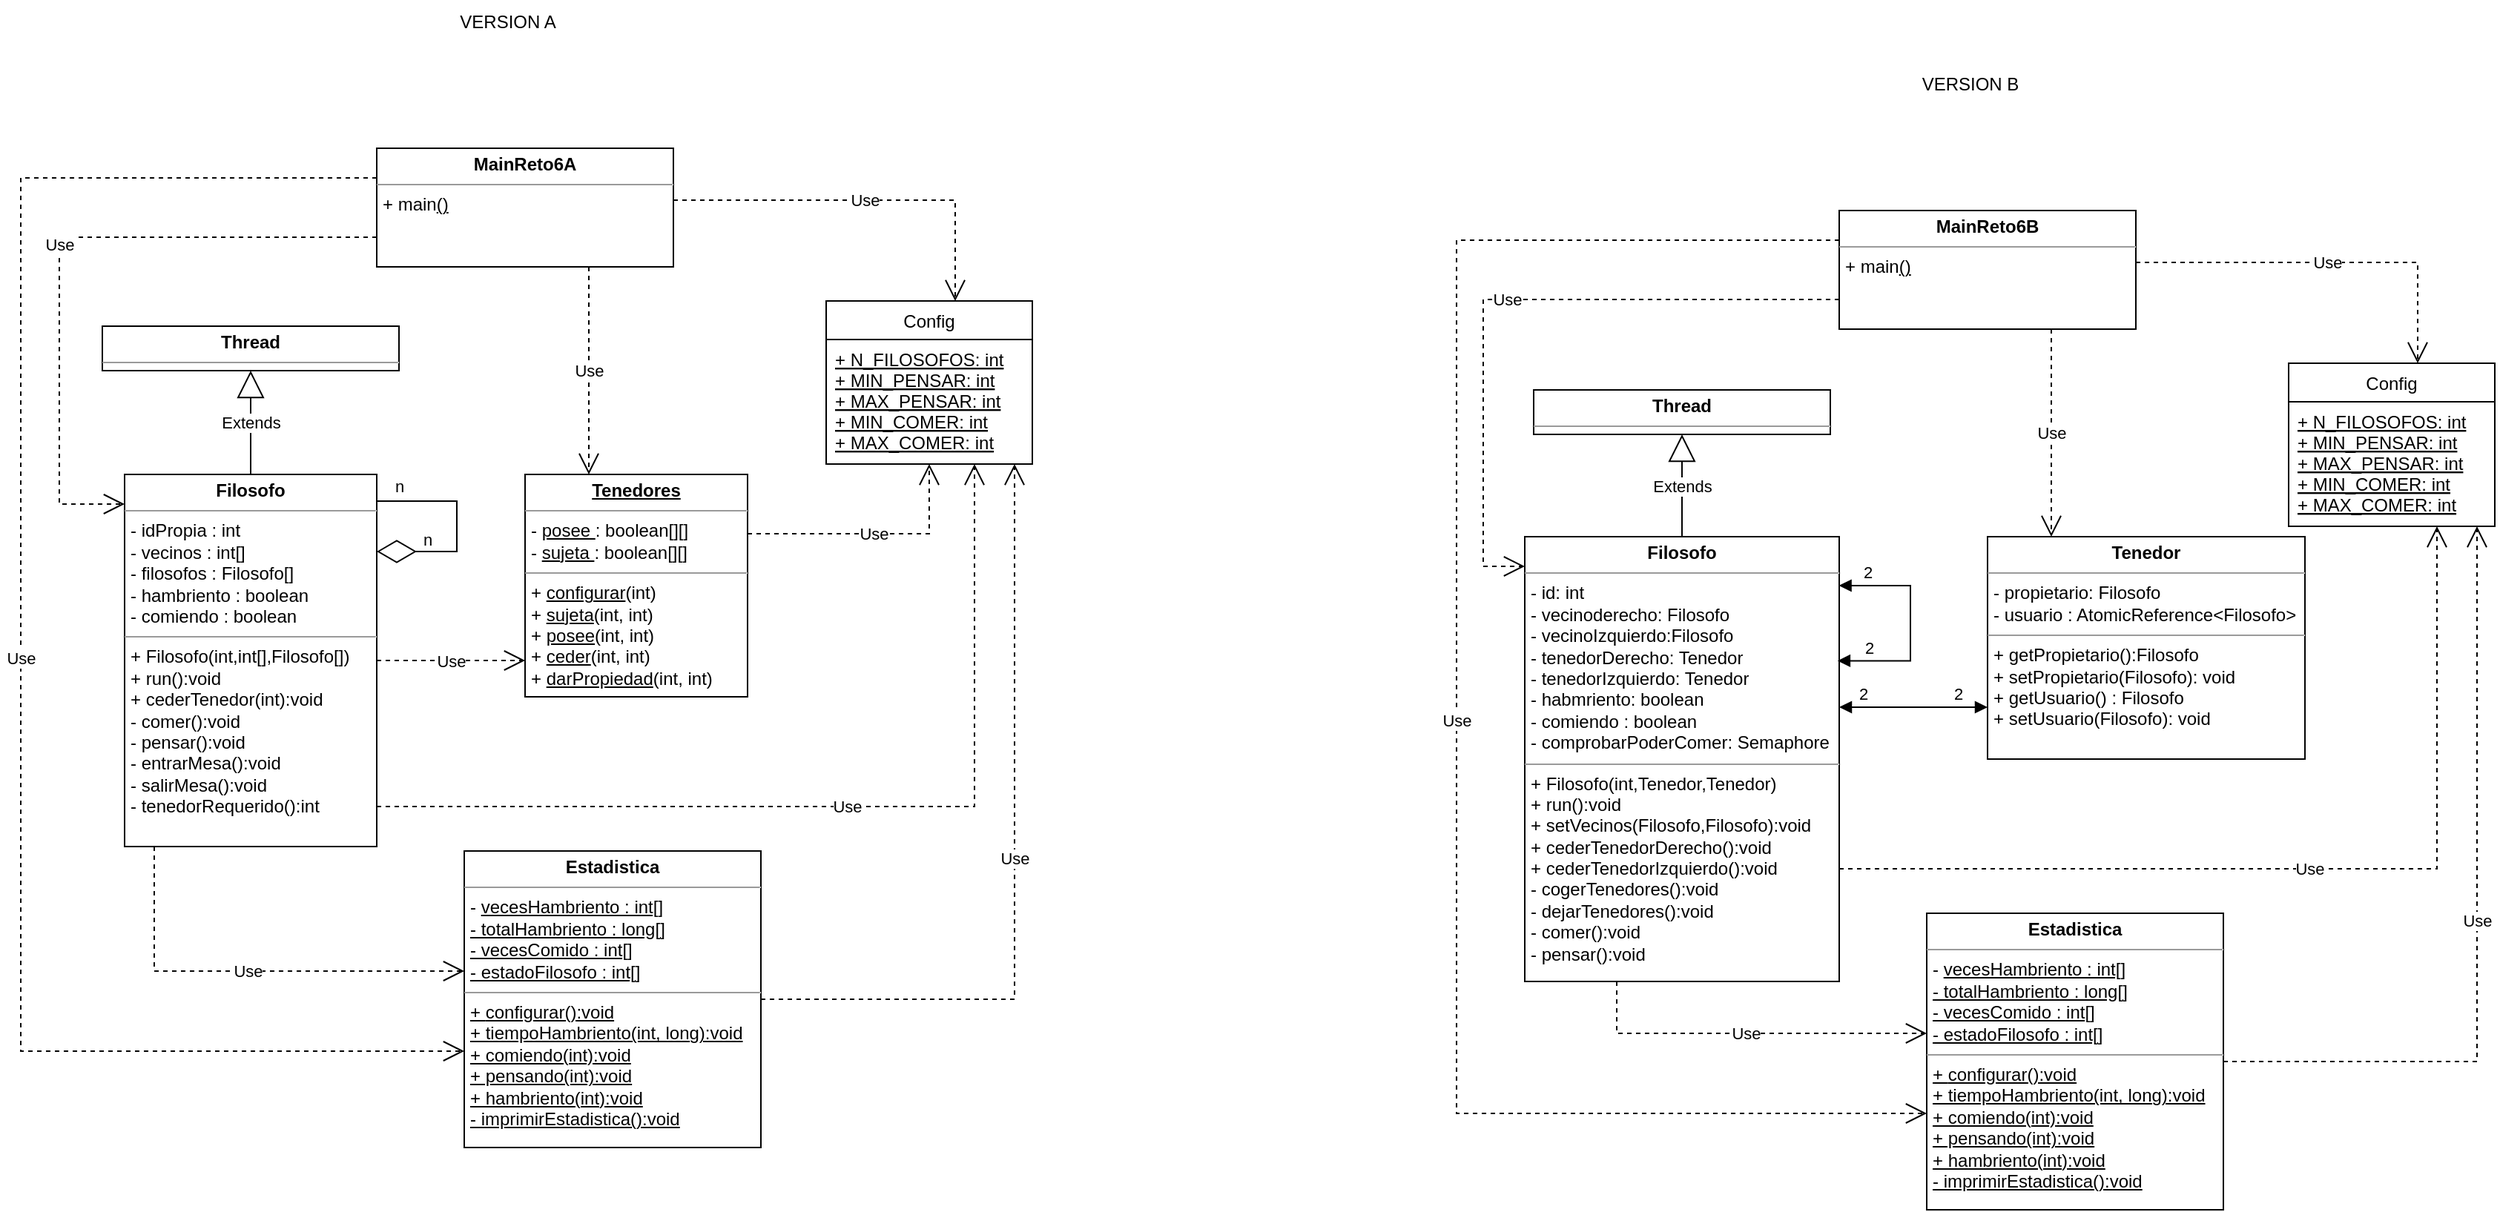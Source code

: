 <mxfile version="20.6.2" type="device"><diagram id="DxKNDRg-YdVuHn2VCEwd" name="Página-1"><mxGraphModel dx="1170" dy="688" grid="0" gridSize="10" guides="0" tooltips="1" connect="1" arrows="1" fold="1" page="1" pageScale="1" pageWidth="5000" pageHeight="5000" math="0" shadow="0"><root><mxCell id="0"/><mxCell id="1" parent="0"/><mxCell id="gJEkNxsxVVQmGKvwAJrS-5" value="&lt;p style=&quot;margin:0px;margin-top:4px;text-align:center;&quot;&gt;&lt;b&gt;Filosofo&lt;/b&gt;&lt;/p&gt;&lt;hr size=&quot;1&quot;&gt;&lt;p style=&quot;margin:0px;margin-left:4px;&quot;&gt;&lt;span style=&quot;background-color: initial;&quot;&gt;-&amp;nbsp;&lt;/span&gt;&lt;span style=&quot;background-color: initial;&quot;&gt;idPropia : int&lt;/span&gt;&lt;br&gt;&lt;/p&gt;&lt;p style=&quot;margin:0px;margin-left:4px;&quot;&gt;- vecinos : int[]&lt;/p&gt;&lt;p style=&quot;margin:0px;margin-left:4px;&quot;&gt;- filosofos : Filosofo[]&lt;/p&gt;&lt;p style=&quot;margin:0px;margin-left:4px;&quot;&gt;- hambriento : boolean&lt;/p&gt;&lt;p style=&quot;margin:0px;margin-left:4px;&quot;&gt;- comiendo : boolean&lt;/p&gt;&lt;hr size=&quot;1&quot;&gt;&lt;p style=&quot;margin:0px;margin-left:4px;&quot;&gt;+&amp;nbsp;&lt;span style=&quot;background-color: initial;&quot;&gt;Filosofo(int,int[],Filosofo[])&lt;/span&gt;&lt;/p&gt;&lt;p style=&quot;margin:0px;margin-left:4px;&quot;&gt;+ run():void&lt;/p&gt;&lt;p style=&quot;margin:0px;margin-left:4px;&quot;&gt;+&amp;nbsp;&lt;span style=&quot;background-color: initial;&quot;&gt;cederTenedor(int):void&lt;/span&gt;&lt;br&gt;&lt;/p&gt;&lt;p style=&quot;margin:0px;margin-left:4px;&quot;&gt;- comer():void&lt;/p&gt;&lt;p style=&quot;margin:0px;margin-left:4px;&quot;&gt;- pensar():void&lt;/p&gt;&lt;p style=&quot;margin:0px;margin-left:4px;&quot;&gt;- entrarMesa():void&lt;/p&gt;&lt;p style=&quot;margin:0px;margin-left:4px;&quot;&gt;- salirMesa():void&lt;/p&gt;&lt;p style=&quot;margin:0px;margin-left:4px;&quot;&gt;- tenedorRequerido():int&lt;/p&gt;" style="verticalAlign=top;align=left;overflow=fill;fontSize=12;fontFamily=Helvetica;html=1;" parent="1" vertex="1"><mxGeometry x="675" y="608" width="170" height="251" as="geometry"/></mxCell><mxCell id="gJEkNxsxVVQmGKvwAJrS-6" value="&lt;p style=&quot;margin:0px;margin-top:4px;text-align:center;&quot;&gt;&lt;b&gt;Estadistica&lt;/b&gt;&lt;/p&gt;&lt;hr size=&quot;1&quot;&gt;&lt;p style=&quot;margin:0px;margin-left:4px;&quot;&gt;&lt;span style=&quot;background-color: initial;&quot;&gt;- &lt;u&gt;vecesHambriento : int[]&lt;/u&gt;&lt;/span&gt;&lt;u&gt;&lt;br&gt;&lt;/u&gt;&lt;/p&gt;&lt;p style=&quot;margin:0px;margin-left:4px;&quot;&gt;&lt;u&gt;- totalHambriento : long[]&lt;/u&gt;&lt;/p&gt;&lt;p style=&quot;margin:0px;margin-left:4px;&quot;&gt;&lt;u&gt;- vecesComido : int[]&lt;/u&gt;&lt;/p&gt;&lt;p style=&quot;margin:0px;margin-left:4px;&quot;&gt;&lt;u style=&quot;background-color: initial;&quot;&gt;- estadoFilosofo : int[]&lt;/u&gt;&lt;br&gt;&lt;/p&gt;&lt;hr size=&quot;1&quot;&gt;&lt;p style=&quot;margin:0px;margin-left:4px;&quot;&gt;&lt;u&gt;+&amp;nbsp;&lt;/u&gt;&lt;span style=&quot;background-color: initial;&quot;&gt;&lt;u&gt;configurar():void&lt;/u&gt;&lt;/span&gt;&lt;/p&gt;&lt;p style=&quot;margin:0px;margin-left:4px;&quot;&gt;&lt;u&gt;+ tiempoHambriento(int, long):void&lt;/u&gt;&lt;/p&gt;&lt;p style=&quot;margin:0px;margin-left:4px;&quot;&gt;&lt;u&gt;+ comiendo(int):void&lt;/u&gt;&lt;/p&gt;&lt;p style=&quot;margin:0px;margin-left:4px;&quot;&gt;&lt;u&gt;+ pensando(int):void&lt;/u&gt;&lt;/p&gt;&lt;p style=&quot;margin:0px;margin-left:4px;&quot;&gt;&lt;u&gt;+ hambriento(int):void&lt;/u&gt;&lt;/p&gt;&lt;p style=&quot;margin:0px;margin-left:4px;&quot;&gt;&lt;u&gt;- imprimirEstadistica():void&lt;/u&gt;&lt;/p&gt;" style="verticalAlign=top;align=left;overflow=fill;fontSize=12;fontFamily=Helvetica;html=1;" parent="1" vertex="1"><mxGeometry x="904" y="862" width="200" height="200" as="geometry"/></mxCell><mxCell id="gJEkNxsxVVQmGKvwAJrS-7" value="&lt;p style=&quot;margin:0px;margin-top:4px;text-align:center;&quot;&gt;&lt;b&gt;Thread&lt;/b&gt;&lt;/p&gt;&lt;hr size=&quot;1&quot;&gt;&lt;p style=&quot;margin:0px;margin-left:4px;&quot;&gt;&lt;br&gt;&lt;/p&gt;" style="verticalAlign=top;align=left;overflow=fill;fontSize=12;fontFamily=Helvetica;html=1;" parent="1" vertex="1"><mxGeometry x="660" y="508" width="200" height="30" as="geometry"/></mxCell><mxCell id="gJEkNxsxVVQmGKvwAJrS-8" value="Extends" style="endArrow=block;endSize=16;endFill=0;html=1;rounded=0;" parent="1" source="gJEkNxsxVVQmGKvwAJrS-5" target="gJEkNxsxVVQmGKvwAJrS-7" edge="1"><mxGeometry width="160" relative="1" as="geometry"><mxPoint x="665" y="578" as="sourcePoint"/><mxPoint x="825" y="578" as="targetPoint"/></mxGeometry></mxCell><mxCell id="gJEkNxsxVVQmGKvwAJrS-10" value="Config" style="swimlane;fontStyle=0;childLayout=stackLayout;horizontal=1;startSize=26;fillColor=none;horizontalStack=0;resizeParent=1;resizeParentMax=0;resizeLast=0;collapsible=1;marginBottom=0;" parent="1" vertex="1"><mxGeometry x="1148" y="491" width="139" height="110" as="geometry"/></mxCell><mxCell id="gJEkNxsxVVQmGKvwAJrS-11" value="+ N_FILOSOFOS: int&#10;+ MIN_PENSAR: int&#10;+ MAX_PENSAR: int&#10;+ MIN_COMER: int&#10;+ MAX_COMER: int&#10;" style="text;strokeColor=none;fillColor=none;align=left;verticalAlign=top;spacingLeft=4;spacingRight=4;overflow=hidden;rotatable=0;points=[[0,0.5],[1,0.5]];portConstraint=eastwest;fontStyle=4" parent="gJEkNxsxVVQmGKvwAJrS-10" vertex="1"><mxGeometry y="26" width="139" height="84" as="geometry"/></mxCell><mxCell id="gJEkNxsxVVQmGKvwAJrS-15" value="&lt;p style=&quot;margin:0px;margin-top:4px;text-align:center;&quot;&gt;&lt;b&gt;MainReto6A&lt;/b&gt;&lt;/p&gt;&lt;hr size=&quot;1&quot;&gt;&lt;p style=&quot;margin:0px;margin-left:4px;&quot;&gt;&lt;span style=&quot;background-color: initial;&quot;&gt;+ main&lt;u&gt;()&lt;/u&gt;&lt;/span&gt;&lt;/p&gt;" style="verticalAlign=top;align=left;overflow=fill;fontSize=12;fontFamily=Helvetica;html=1;" parent="1" vertex="1"><mxGeometry x="845" y="388" width="200" height="80" as="geometry"/></mxCell><mxCell id="gJEkNxsxVVQmGKvwAJrS-16" value="&lt;p style=&quot;margin:0px;margin-top:4px;text-align:center;&quot;&gt;&lt;b&gt;&lt;u&gt;Tenedores&lt;/u&gt;&lt;/b&gt;&lt;/p&gt;&lt;hr size=&quot;1&quot;&gt;&lt;p style=&quot;margin:0px;margin-left:4px;&quot;&gt;&lt;span style=&quot;background-color: initial;&quot;&gt;-&amp;nbsp;&lt;/span&gt;&lt;span style=&quot;background-color: initial;&quot;&gt;&lt;u&gt;posee &lt;/u&gt;: boolean[][]&lt;/span&gt;&lt;br&gt;&lt;/p&gt;&lt;p style=&quot;margin:0px;margin-left:4px;&quot;&gt;- &lt;u&gt;sujeta &lt;/u&gt;: boolean[][]&lt;/p&gt;&lt;hr size=&quot;1&quot;&gt;&lt;p style=&quot;margin:0px;margin-left:4px;&quot;&gt;+&amp;nbsp;&lt;span style=&quot;background-color: initial;&quot;&gt;&lt;u&gt;configurar&lt;/u&gt;(int)&lt;/span&gt;&lt;br&gt;&lt;/p&gt;&lt;p style=&quot;margin:0px;margin-left:4px;&quot;&gt;+ &lt;u&gt;sujeta&lt;/u&gt;(int, int)&lt;/p&gt;&lt;p style=&quot;margin:0px;margin-left:4px;&quot;&gt;+ &lt;u&gt;posee&lt;/u&gt;(int, int)&lt;/p&gt;&lt;p style=&quot;margin:0px;margin-left:4px;&quot;&gt;+ &lt;u&gt;ceder&lt;/u&gt;(int, int)&lt;/p&gt;&lt;p style=&quot;margin:0px;margin-left:4px;&quot;&gt;+ &lt;u&gt;darPropiedad&lt;/u&gt;(int, int)&lt;/p&gt;" style="verticalAlign=top;align=left;overflow=fill;fontSize=12;fontFamily=Helvetica;html=1;" parent="1" vertex="1"><mxGeometry x="945" y="608" width="150" height="150" as="geometry"/></mxCell><mxCell id="gJEkNxsxVVQmGKvwAJrS-17" value="Use" style="endArrow=open;endSize=12;dashed=1;html=1;rounded=0;edgeStyle=orthogonalEdgeStyle;" parent="1" source="gJEkNxsxVVQmGKvwAJrS-15" target="gJEkNxsxVVQmGKvwAJrS-5" edge="1"><mxGeometry width="160" relative="1" as="geometry"><mxPoint x="765" y="558" as="sourcePoint"/><mxPoint x="925" y="558" as="targetPoint"/><Array as="points"><mxPoint x="631" y="448"/><mxPoint x="631" y="628"/></Array></mxGeometry></mxCell><mxCell id="gJEkNxsxVVQmGKvwAJrS-23" value="Use" style="endArrow=open;endSize=12;dashed=1;html=1;rounded=0;edgeStyle=orthogonalEdgeStyle;" parent="1" source="gJEkNxsxVVQmGKvwAJrS-15" target="gJEkNxsxVVQmGKvwAJrS-10" edge="1"><mxGeometry width="160" relative="1" as="geometry"><mxPoint x="855" y="423" as="sourcePoint"/><mxPoint x="685" y="638" as="targetPoint"/><Array as="points"><mxPoint x="1235" y="423"/></Array></mxGeometry></mxCell><mxCell id="gJEkNxsxVVQmGKvwAJrS-24" value="Use" style="endArrow=open;endSize=12;dashed=1;html=1;rounded=0;edgeStyle=orthogonalEdgeStyle;" parent="1" source="gJEkNxsxVVQmGKvwAJrS-16" target="gJEkNxsxVVQmGKvwAJrS-10" edge="1"><mxGeometry width="160" relative="1" as="geometry"><mxPoint x="1055" y="433" as="sourcePoint"/><mxPoint x="1245" y="608" as="targetPoint"/><Array as="points"><mxPoint x="1165" y="648"/><mxPoint x="1165" y="648"/></Array></mxGeometry></mxCell><mxCell id="gJEkNxsxVVQmGKvwAJrS-25" value="Use" style="endArrow=open;endSize=12;dashed=1;html=1;rounded=0;edgeStyle=orthogonalEdgeStyle;jumpStyle=arc;jumpSize=13;" parent="1" source="gJEkNxsxVVQmGKvwAJrS-5" target="gJEkNxsxVVQmGKvwAJrS-10" edge="1"><mxGeometry width="160" relative="1" as="geometry"><mxPoint x="855" y="408" as="sourcePoint"/><mxPoint x="960" y="868" as="targetPoint"/><Array as="points"><mxPoint x="1248" y="832"/></Array></mxGeometry></mxCell><mxCell id="gJEkNxsxVVQmGKvwAJrS-31" value="Use" style="endArrow=open;endSize=12;dashed=1;html=1;rounded=0;edgeStyle=orthogonalEdgeStyle;jumpStyle=arc;jumpSize=13;" parent="1" source="gJEkNxsxVVQmGKvwAJrS-5" target="gJEkNxsxVVQmGKvwAJrS-6" edge="1"><mxGeometry width="160" relative="1" as="geometry"><mxPoint x="770" y="818" as="sourcePoint"/><mxPoint x="1285" y="748" as="targetPoint"/><Array as="points"><mxPoint x="695" y="943"/></Array></mxGeometry></mxCell><mxCell id="gJEkNxsxVVQmGKvwAJrS-32" value="Use" style="endArrow=open;endSize=12;dashed=1;html=1;rounded=0;edgeStyle=orthogonalEdgeStyle;" parent="1" source="gJEkNxsxVVQmGKvwAJrS-15" target="gJEkNxsxVVQmGKvwAJrS-6" edge="1"><mxGeometry width="160" relative="1" as="geometry"><mxPoint x="855" y="408" as="sourcePoint"/><mxPoint x="960" y="868" as="targetPoint"/><Array as="points"><mxPoint x="605" y="408"/><mxPoint x="605" y="997"/></Array></mxGeometry></mxCell><mxCell id="gJEkNxsxVVQmGKvwAJrS-34" value="Use" style="endArrow=open;endSize=12;dashed=1;html=1;rounded=0;edgeStyle=orthogonalEdgeStyle;" parent="1" source="gJEkNxsxVVQmGKvwAJrS-15" target="gJEkNxsxVVQmGKvwAJrS-16" edge="1"><mxGeometry width="160" relative="1" as="geometry"><mxPoint x="855" y="458" as="sourcePoint"/><mxPoint x="685" y="638" as="targetPoint"/><Array as="points"><mxPoint x="988" y="531"/><mxPoint x="988" y="531"/></Array></mxGeometry></mxCell><mxCell id="rEpbnj9NllXqws-x8BRm-2" value="Use" style="endArrow=open;endSize=12;dashed=1;html=1;rounded=0;edgeStyle=orthogonalEdgeStyle;jumpStyle=arc;jumpSize=13;" parent="1" source="gJEkNxsxVVQmGKvwAJrS-5" target="gJEkNxsxVVQmGKvwAJrS-16" edge="1"><mxGeometry width="160" relative="1" as="geometry"><mxPoint x="770" y="869" as="sourcePoint"/><mxPoint x="1285" y="611" as="targetPoint"/><Array as="points"><mxPoint x="933" y="734"/><mxPoint x="933" y="734"/></Array></mxGeometry></mxCell><mxCell id="rEpbnj9NllXqws-x8BRm-3" value="Use" style="endArrow=open;endSize=12;dashed=1;html=1;rounded=0;edgeStyle=orthogonalEdgeStyle;jumpStyle=arc;jumpSize=13;" parent="1" source="gJEkNxsxVVQmGKvwAJrS-6" target="gJEkNxsxVVQmGKvwAJrS-10" edge="1"><mxGeometry width="160" relative="1" as="geometry"><mxPoint x="705" y="869" as="sourcePoint"/><mxPoint x="914" y="953" as="targetPoint"/><Array as="points"><mxPoint x="1275" y="962"/></Array></mxGeometry></mxCell><mxCell id="rEpbnj9NllXqws-x8BRm-4" value="" style="endArrow=diamondThin;endFill=0;endSize=24;html=1;rounded=0;edgeStyle=orthogonalEdgeStyle;" parent="1" source="gJEkNxsxVVQmGKvwAJrS-5" target="gJEkNxsxVVQmGKvwAJrS-5" edge="1"><mxGeometry width="160" relative="1" as="geometry"><mxPoint x="905" y="619" as="sourcePoint"/><mxPoint x="1212" y="661" as="targetPoint"/><Array as="points"><mxPoint x="899" y="626"/><mxPoint x="899" y="660"/></Array></mxGeometry></mxCell><mxCell id="rEpbnj9NllXqws-x8BRm-5" value="n" style="edgeLabel;html=1;align=center;verticalAlign=middle;resizable=0;points=[];" parent="rEpbnj9NllXqws-x8BRm-4" vertex="1" connectable="0"><mxGeometry x="-0.789" y="1" relative="1" as="geometry"><mxPoint y="-9" as="offset"/></mxGeometry></mxCell><mxCell id="rEpbnj9NllXqws-x8BRm-6" value="n" style="edgeLabel;html=1;align=center;verticalAlign=middle;resizable=0;points=[];" parent="1" vertex="1" connectable="0"><mxGeometry x="869.857" y="626" as="geometry"><mxPoint x="9" y="26" as="offset"/></mxGeometry></mxCell><mxCell id="X7F7i3Olj2WCObWBIxx8-1" value="VERSION A" style="text;html=1;strokeColor=none;fillColor=none;align=center;verticalAlign=middle;whiteSpace=wrap;rounded=0;" vertex="1" parent="1"><mxGeometry x="863" y="288" width="141" height="30" as="geometry"/></mxCell><mxCell id="X7F7i3Olj2WCObWBIxx8-2" value="&lt;p style=&quot;margin:0px;margin-top:4px;text-align:center;&quot;&gt;&lt;b&gt;Filosofo&lt;/b&gt;&lt;/p&gt;&lt;hr size=&quot;1&quot;&gt;&lt;p style=&quot;margin:0px;margin-left:4px;&quot;&gt;&lt;span style=&quot;background-color: initial;&quot;&gt;-&amp;nbsp;&lt;/span&gt;&lt;span style=&quot;background-color: initial;&quot;&gt;id: int&lt;/span&gt;&lt;br&gt;&lt;/p&gt;&lt;p style=&quot;margin:0px;margin-left:4px;&quot;&gt;- vecinoderecho: Filosofo&lt;/p&gt;&lt;p style=&quot;margin:0px;margin-left:4px;&quot;&gt;- vecinoIzquierdo:Filosofo&lt;/p&gt;&lt;p style=&quot;margin:0px;margin-left:4px;&quot;&gt;- tenedorDerecho: Tenedor&lt;/p&gt;&lt;p style=&quot;margin:0px;margin-left:4px;&quot;&gt;- tenedorIzquierdo: Tenedor&lt;/p&gt;&lt;p style=&quot;margin:0px;margin-left:4px;&quot;&gt;- habmriento: boolean&lt;/p&gt;&lt;p style=&quot;margin:0px;margin-left:4px;&quot;&gt;- comiendo : boolean&lt;/p&gt;&lt;p style=&quot;margin:0px;margin-left:4px;&quot;&gt;- comprobarPoderComer: Semaphore&lt;/p&gt;&lt;hr size=&quot;1&quot;&gt;&lt;p style=&quot;margin:0px;margin-left:4px;&quot;&gt;+&amp;nbsp;&lt;span style=&quot;background-color: initial;&quot;&gt;Filosofo(int,Tenedor,Tenedor)&lt;/span&gt;&lt;/p&gt;&lt;p style=&quot;margin:0px;margin-left:4px;&quot;&gt;+ run():void&lt;/p&gt;&lt;p style=&quot;margin:0px;margin-left:4px;&quot;&gt;+ setVecinos(Filosofo,Filosofo):void&lt;/p&gt;&lt;p style=&quot;margin:0px;margin-left:4px;&quot;&gt;+&amp;nbsp;&lt;span style=&quot;background-color: initial;&quot;&gt;cederTenedorDerecho():void&lt;/span&gt;&lt;br&gt;&lt;/p&gt;&lt;p style=&quot;margin:0px;margin-left:4px;&quot;&gt;&lt;span style=&quot;background-color: initial;&quot;&gt;+ cederTenedorIzquierdo():void&lt;/span&gt;&lt;/p&gt;&lt;p style=&quot;margin:0px;margin-left:4px;&quot;&gt;- cogerTenedores():void&lt;/p&gt;&lt;p style=&quot;margin:0px;margin-left:4px;&quot;&gt;- dejarTenedores():void&lt;/p&gt;&lt;p style=&quot;margin:0px;margin-left:4px;&quot;&gt;- comer():void&lt;/p&gt;&lt;p style=&quot;margin:0px;margin-left:4px;&quot;&gt;- pensar():void&lt;/p&gt;" style="verticalAlign=top;align=left;overflow=fill;fontSize=12;fontFamily=Helvetica;html=1;" vertex="1" parent="1"><mxGeometry x="1619" y="650" width="212" height="300" as="geometry"/></mxCell><mxCell id="X7F7i3Olj2WCObWBIxx8-3" value="&lt;p style=&quot;margin:0px;margin-top:4px;text-align:center;&quot;&gt;&lt;b&gt;Estadistica&lt;/b&gt;&lt;/p&gt;&lt;hr size=&quot;1&quot;&gt;&lt;p style=&quot;margin:0px;margin-left:4px;&quot;&gt;&lt;span style=&quot;background-color: initial;&quot;&gt;- &lt;u&gt;vecesHambriento : int[]&lt;/u&gt;&lt;/span&gt;&lt;u&gt;&lt;br&gt;&lt;/u&gt;&lt;/p&gt;&lt;p style=&quot;margin:0px;margin-left:4px;&quot;&gt;&lt;u&gt;- totalHambriento : long[]&lt;/u&gt;&lt;/p&gt;&lt;p style=&quot;margin:0px;margin-left:4px;&quot;&gt;&lt;u&gt;- vecesComido : int[]&lt;/u&gt;&lt;/p&gt;&lt;p style=&quot;margin:0px;margin-left:4px;&quot;&gt;&lt;u style=&quot;background-color: initial;&quot;&gt;- estadoFilosofo : int[]&lt;/u&gt;&lt;br&gt;&lt;/p&gt;&lt;hr size=&quot;1&quot;&gt;&lt;p style=&quot;margin:0px;margin-left:4px;&quot;&gt;&lt;u&gt;+&amp;nbsp;&lt;/u&gt;&lt;span style=&quot;background-color: initial;&quot;&gt;&lt;u&gt;configurar():void&lt;/u&gt;&lt;/span&gt;&lt;/p&gt;&lt;p style=&quot;margin:0px;margin-left:4px;&quot;&gt;&lt;u&gt;+ tiempoHambriento(int, long):void&lt;/u&gt;&lt;/p&gt;&lt;p style=&quot;margin:0px;margin-left:4px;&quot;&gt;&lt;u&gt;+ comiendo(int):void&lt;/u&gt;&lt;/p&gt;&lt;p style=&quot;margin:0px;margin-left:4px;&quot;&gt;&lt;u&gt;+ pensando(int):void&lt;/u&gt;&lt;/p&gt;&lt;p style=&quot;margin:0px;margin-left:4px;&quot;&gt;&lt;u&gt;+ hambriento(int):void&lt;/u&gt;&lt;/p&gt;&lt;p style=&quot;margin:0px;margin-left:4px;&quot;&gt;&lt;u&gt;- imprimirEstadistica():void&lt;/u&gt;&lt;/p&gt;" style="verticalAlign=top;align=left;overflow=fill;fontSize=12;fontFamily=Helvetica;html=1;" vertex="1" parent="1"><mxGeometry x="1890" y="904" width="200" height="200" as="geometry"/></mxCell><mxCell id="X7F7i3Olj2WCObWBIxx8-4" value="&lt;p style=&quot;margin:0px;margin-top:4px;text-align:center;&quot;&gt;&lt;b&gt;Thread&lt;/b&gt;&lt;/p&gt;&lt;hr size=&quot;1&quot;&gt;&lt;p style=&quot;margin:0px;margin-left:4px;&quot;&gt;&lt;br&gt;&lt;/p&gt;" style="verticalAlign=top;align=left;overflow=fill;fontSize=12;fontFamily=Helvetica;html=1;" vertex="1" parent="1"><mxGeometry x="1625" y="551" width="200" height="30" as="geometry"/></mxCell><mxCell id="X7F7i3Olj2WCObWBIxx8-5" value="Extends" style="endArrow=block;endSize=16;endFill=0;html=1;rounded=0;" edge="1" parent="1" source="X7F7i3Olj2WCObWBIxx8-2" target="X7F7i3Olj2WCObWBIxx8-4"><mxGeometry width="160" relative="1" as="geometry"><mxPoint x="1651" y="620" as="sourcePoint"/><mxPoint x="1811" y="620" as="targetPoint"/></mxGeometry></mxCell><mxCell id="X7F7i3Olj2WCObWBIxx8-6" value="Config" style="swimlane;fontStyle=0;childLayout=stackLayout;horizontal=1;startSize=26;fillColor=none;horizontalStack=0;resizeParent=1;resizeParentMax=0;resizeLast=0;collapsible=1;marginBottom=0;" vertex="1" parent="1"><mxGeometry x="2134" y="533" width="139" height="110" as="geometry"/></mxCell><mxCell id="X7F7i3Olj2WCObWBIxx8-7" value="+ N_FILOSOFOS: int&#10;+ MIN_PENSAR: int&#10;+ MAX_PENSAR: int&#10;+ MIN_COMER: int&#10;+ MAX_COMER: int&#10;" style="text;strokeColor=none;fillColor=none;align=left;verticalAlign=top;spacingLeft=4;spacingRight=4;overflow=hidden;rotatable=0;points=[[0,0.5],[1,0.5]];portConstraint=eastwest;fontStyle=4" vertex="1" parent="X7F7i3Olj2WCObWBIxx8-6"><mxGeometry y="26" width="139" height="84" as="geometry"/></mxCell><mxCell id="X7F7i3Olj2WCObWBIxx8-8" value="&lt;p style=&quot;margin:0px;margin-top:4px;text-align:center;&quot;&gt;&lt;b&gt;MainReto6B&lt;/b&gt;&lt;/p&gt;&lt;hr size=&quot;1&quot;&gt;&lt;p style=&quot;margin:0px;margin-left:4px;&quot;&gt;&lt;span style=&quot;background-color: initial;&quot;&gt;+ main&lt;u&gt;()&lt;/u&gt;&lt;/span&gt;&lt;/p&gt;" style="verticalAlign=top;align=left;overflow=fill;fontSize=12;fontFamily=Helvetica;html=1;" vertex="1" parent="1"><mxGeometry x="1831" y="430" width="200" height="80" as="geometry"/></mxCell><mxCell id="X7F7i3Olj2WCObWBIxx8-9" value="&lt;p style=&quot;margin:0px;margin-top:4px;text-align:center;&quot;&gt;&lt;b&gt;Tenedor&lt;/b&gt;&lt;/p&gt;&lt;hr size=&quot;1&quot;&gt;&lt;p style=&quot;margin:0px;margin-left:4px;&quot;&gt;&lt;span style=&quot;background-color: initial;&quot;&gt;-&amp;nbsp;&lt;/span&gt;&lt;span style=&quot;background-color: initial;&quot;&gt;propietario: Filosofo&lt;/span&gt;&lt;br&gt;&lt;/p&gt;&lt;p style=&quot;margin:0px;margin-left:4px;&quot;&gt;- usuario&amp;nbsp;: AtomicReference&amp;lt;Filosofo&amp;gt;&lt;/p&gt;&lt;hr size=&quot;1&quot;&gt;&lt;p style=&quot;margin:0px;margin-left:4px;&quot;&gt;+&amp;nbsp;&lt;span style=&quot;background-color: initial;&quot;&gt;getPropietario():Filosofo&lt;/span&gt;&lt;/p&gt;&lt;p style=&quot;margin:0px;margin-left:4px;&quot;&gt;+ setPropietario(Filosofo): void&lt;/p&gt;&lt;p style=&quot;margin:0px;margin-left:4px;&quot;&gt;+ getUsuario() : Filosofo&lt;/p&gt;&lt;p style=&quot;margin:0px;margin-left:4px;&quot;&gt;+ setUsuario(Filosofo): void&lt;/p&gt;" style="verticalAlign=top;align=left;overflow=fill;fontSize=12;fontFamily=Helvetica;html=1;" vertex="1" parent="1"><mxGeometry x="1931" y="650" width="214" height="150" as="geometry"/></mxCell><mxCell id="X7F7i3Olj2WCObWBIxx8-10" value="Use" style="endArrow=open;endSize=12;dashed=1;html=1;rounded=0;edgeStyle=orthogonalEdgeStyle;" edge="1" parent="1" source="X7F7i3Olj2WCObWBIxx8-8" target="X7F7i3Olj2WCObWBIxx8-2"><mxGeometry width="160" relative="1" as="geometry"><mxPoint x="1751" y="600" as="sourcePoint"/><mxPoint x="1911" y="600" as="targetPoint"/><Array as="points"><mxPoint x="1591" y="490"/><mxPoint x="1591" y="670"/></Array></mxGeometry></mxCell><mxCell id="X7F7i3Olj2WCObWBIxx8-11" value="Use" style="endArrow=open;endSize=12;dashed=1;html=1;rounded=0;edgeStyle=orthogonalEdgeStyle;" edge="1" parent="1" source="X7F7i3Olj2WCObWBIxx8-8" target="X7F7i3Olj2WCObWBIxx8-6"><mxGeometry width="160" relative="1" as="geometry"><mxPoint x="1841" y="465" as="sourcePoint"/><mxPoint x="1671" y="680" as="targetPoint"/><Array as="points"><mxPoint x="2221" y="465"/></Array></mxGeometry></mxCell><mxCell id="X7F7i3Olj2WCObWBIxx8-13" value="Use" style="endArrow=open;endSize=12;dashed=1;html=1;rounded=0;edgeStyle=orthogonalEdgeStyle;jumpStyle=arc;jumpSize=13;" edge="1" parent="1" source="X7F7i3Olj2WCObWBIxx8-2" target="X7F7i3Olj2WCObWBIxx8-6"><mxGeometry width="160" relative="1" as="geometry"><mxPoint x="1841" y="450" as="sourcePoint"/><mxPoint x="1946" y="910" as="targetPoint"/><Array as="points"><mxPoint x="2234" y="874"/></Array></mxGeometry></mxCell><mxCell id="X7F7i3Olj2WCObWBIxx8-14" value="Use" style="endArrow=open;endSize=12;dashed=1;html=1;rounded=0;edgeStyle=orthogonalEdgeStyle;jumpStyle=arc;jumpSize=13;" edge="1" parent="1" source="X7F7i3Olj2WCObWBIxx8-2" target="X7F7i3Olj2WCObWBIxx8-3"><mxGeometry width="160" relative="1" as="geometry"><mxPoint x="1756" y="860" as="sourcePoint"/><mxPoint x="2271" y="790" as="targetPoint"/><Array as="points"><mxPoint x="1681" y="985"/></Array></mxGeometry></mxCell><mxCell id="X7F7i3Olj2WCObWBIxx8-15" value="Use" style="endArrow=open;endSize=12;dashed=1;html=1;rounded=0;edgeStyle=orthogonalEdgeStyle;" edge="1" parent="1" source="X7F7i3Olj2WCObWBIxx8-8" target="X7F7i3Olj2WCObWBIxx8-3"><mxGeometry width="160" relative="1" as="geometry"><mxPoint x="1841" y="450" as="sourcePoint"/><mxPoint x="1946" y="910" as="targetPoint"/><Array as="points"><mxPoint x="1573" y="450"/><mxPoint x="1573" y="1039"/></Array></mxGeometry></mxCell><mxCell id="X7F7i3Olj2WCObWBIxx8-16" value="Use" style="endArrow=open;endSize=12;dashed=1;html=1;rounded=0;edgeStyle=orthogonalEdgeStyle;" edge="1" parent="1" source="X7F7i3Olj2WCObWBIxx8-8" target="X7F7i3Olj2WCObWBIxx8-9"><mxGeometry width="160" relative="1" as="geometry"><mxPoint x="1841" y="500" as="sourcePoint"/><mxPoint x="1671" y="680" as="targetPoint"/><Array as="points"><mxPoint x="1974" y="573"/><mxPoint x="1974" y="573"/></Array></mxGeometry></mxCell><mxCell id="X7F7i3Olj2WCObWBIxx8-18" value="Use" style="endArrow=open;endSize=12;dashed=1;html=1;rounded=0;edgeStyle=orthogonalEdgeStyle;jumpStyle=arc;jumpSize=13;" edge="1" parent="1" source="X7F7i3Olj2WCObWBIxx8-3" target="X7F7i3Olj2WCObWBIxx8-6"><mxGeometry width="160" relative="1" as="geometry"><mxPoint x="1691" y="911" as="sourcePoint"/><mxPoint x="1900" y="995" as="targetPoint"/><Array as="points"><mxPoint x="2261" y="1004"/></Array></mxGeometry></mxCell><mxCell id="X7F7i3Olj2WCObWBIxx8-22" value="VERSION B" style="text;html=1;strokeColor=none;fillColor=none;align=center;verticalAlign=middle;whiteSpace=wrap;rounded=0;" vertex="1" parent="1"><mxGeometry x="1849" y="330" width="141" height="30" as="geometry"/></mxCell><mxCell id="X7F7i3Olj2WCObWBIxx8-24" value="" style="endArrow=block;startArrow=block;endFill=1;startFill=1;html=1;rounded=0;edgeStyle=orthogonalEdgeStyle;exitX=0.999;exitY=0.11;exitDx=0;exitDy=0;exitPerimeter=0;entryX=0.995;entryY=0.279;entryDx=0;entryDy=0;entryPerimeter=0;" edge="1" parent="1" source="X7F7i3Olj2WCObWBIxx8-2" target="X7F7i3Olj2WCObWBIxx8-2"><mxGeometry width="160" relative="1" as="geometry"><mxPoint x="1879" y="902" as="sourcePoint"/><mxPoint x="1884" y="738" as="targetPoint"/><Array as="points"><mxPoint x="1879" y="683"/><mxPoint x="1879" y="734"/></Array></mxGeometry></mxCell><mxCell id="X7F7i3Olj2WCObWBIxx8-25" value="2&lt;br&gt;" style="edgeLabel;html=1;align=center;verticalAlign=middle;resizable=0;points=[];" vertex="1" connectable="0" parent="X7F7i3Olj2WCObWBIxx8-24"><mxGeometry x="0.503" y="3" relative="1" as="geometry"><mxPoint x="-16" y="-12" as="offset"/></mxGeometry></mxCell><mxCell id="X7F7i3Olj2WCObWBIxx8-26" value="2&lt;br&gt;" style="edgeLabel;html=1;align=center;verticalAlign=middle;resizable=0;points=[];" vertex="1" connectable="0" parent="1"><mxGeometry x="1861.047" y="734.675" as="geometry"><mxPoint x="-11" y="-61" as="offset"/></mxGeometry></mxCell><mxCell id="X7F7i3Olj2WCObWBIxx8-27" value="" style="endArrow=block;startArrow=block;endFill=1;startFill=1;html=1;rounded=0;edgeStyle=orthogonalEdgeStyle;" edge="1" parent="1" source="X7F7i3Olj2WCObWBIxx8-9" target="X7F7i3Olj2WCObWBIxx8-2"><mxGeometry width="160" relative="1" as="geometry"><mxPoint x="1840.788" y="693" as="sourcePoint"/><mxPoint x="1839.94" y="743.7" as="targetPoint"/><Array as="points"><mxPoint x="1862" y="765"/><mxPoint x="1862" y="765"/></Array></mxGeometry></mxCell><mxCell id="X7F7i3Olj2WCObWBIxx8-28" value="2&lt;br&gt;" style="edgeLabel;html=1;align=center;verticalAlign=middle;resizable=0;points=[];" vertex="1" connectable="0" parent="X7F7i3Olj2WCObWBIxx8-27"><mxGeometry x="0.503" y="3" relative="1" as="geometry"><mxPoint x="-9" y="-12" as="offset"/></mxGeometry></mxCell><mxCell id="X7F7i3Olj2WCObWBIxx8-29" value="2&lt;br&gt;" style="edgeLabel;html=1;align=center;verticalAlign=middle;resizable=0;points=[];" vertex="1" connectable="0" parent="1"><mxGeometry x="1849.828" y="766.034" as="geometry"><mxPoint x="61" y="-10" as="offset"/></mxGeometry></mxCell></root></mxGraphModel></diagram></mxfile>